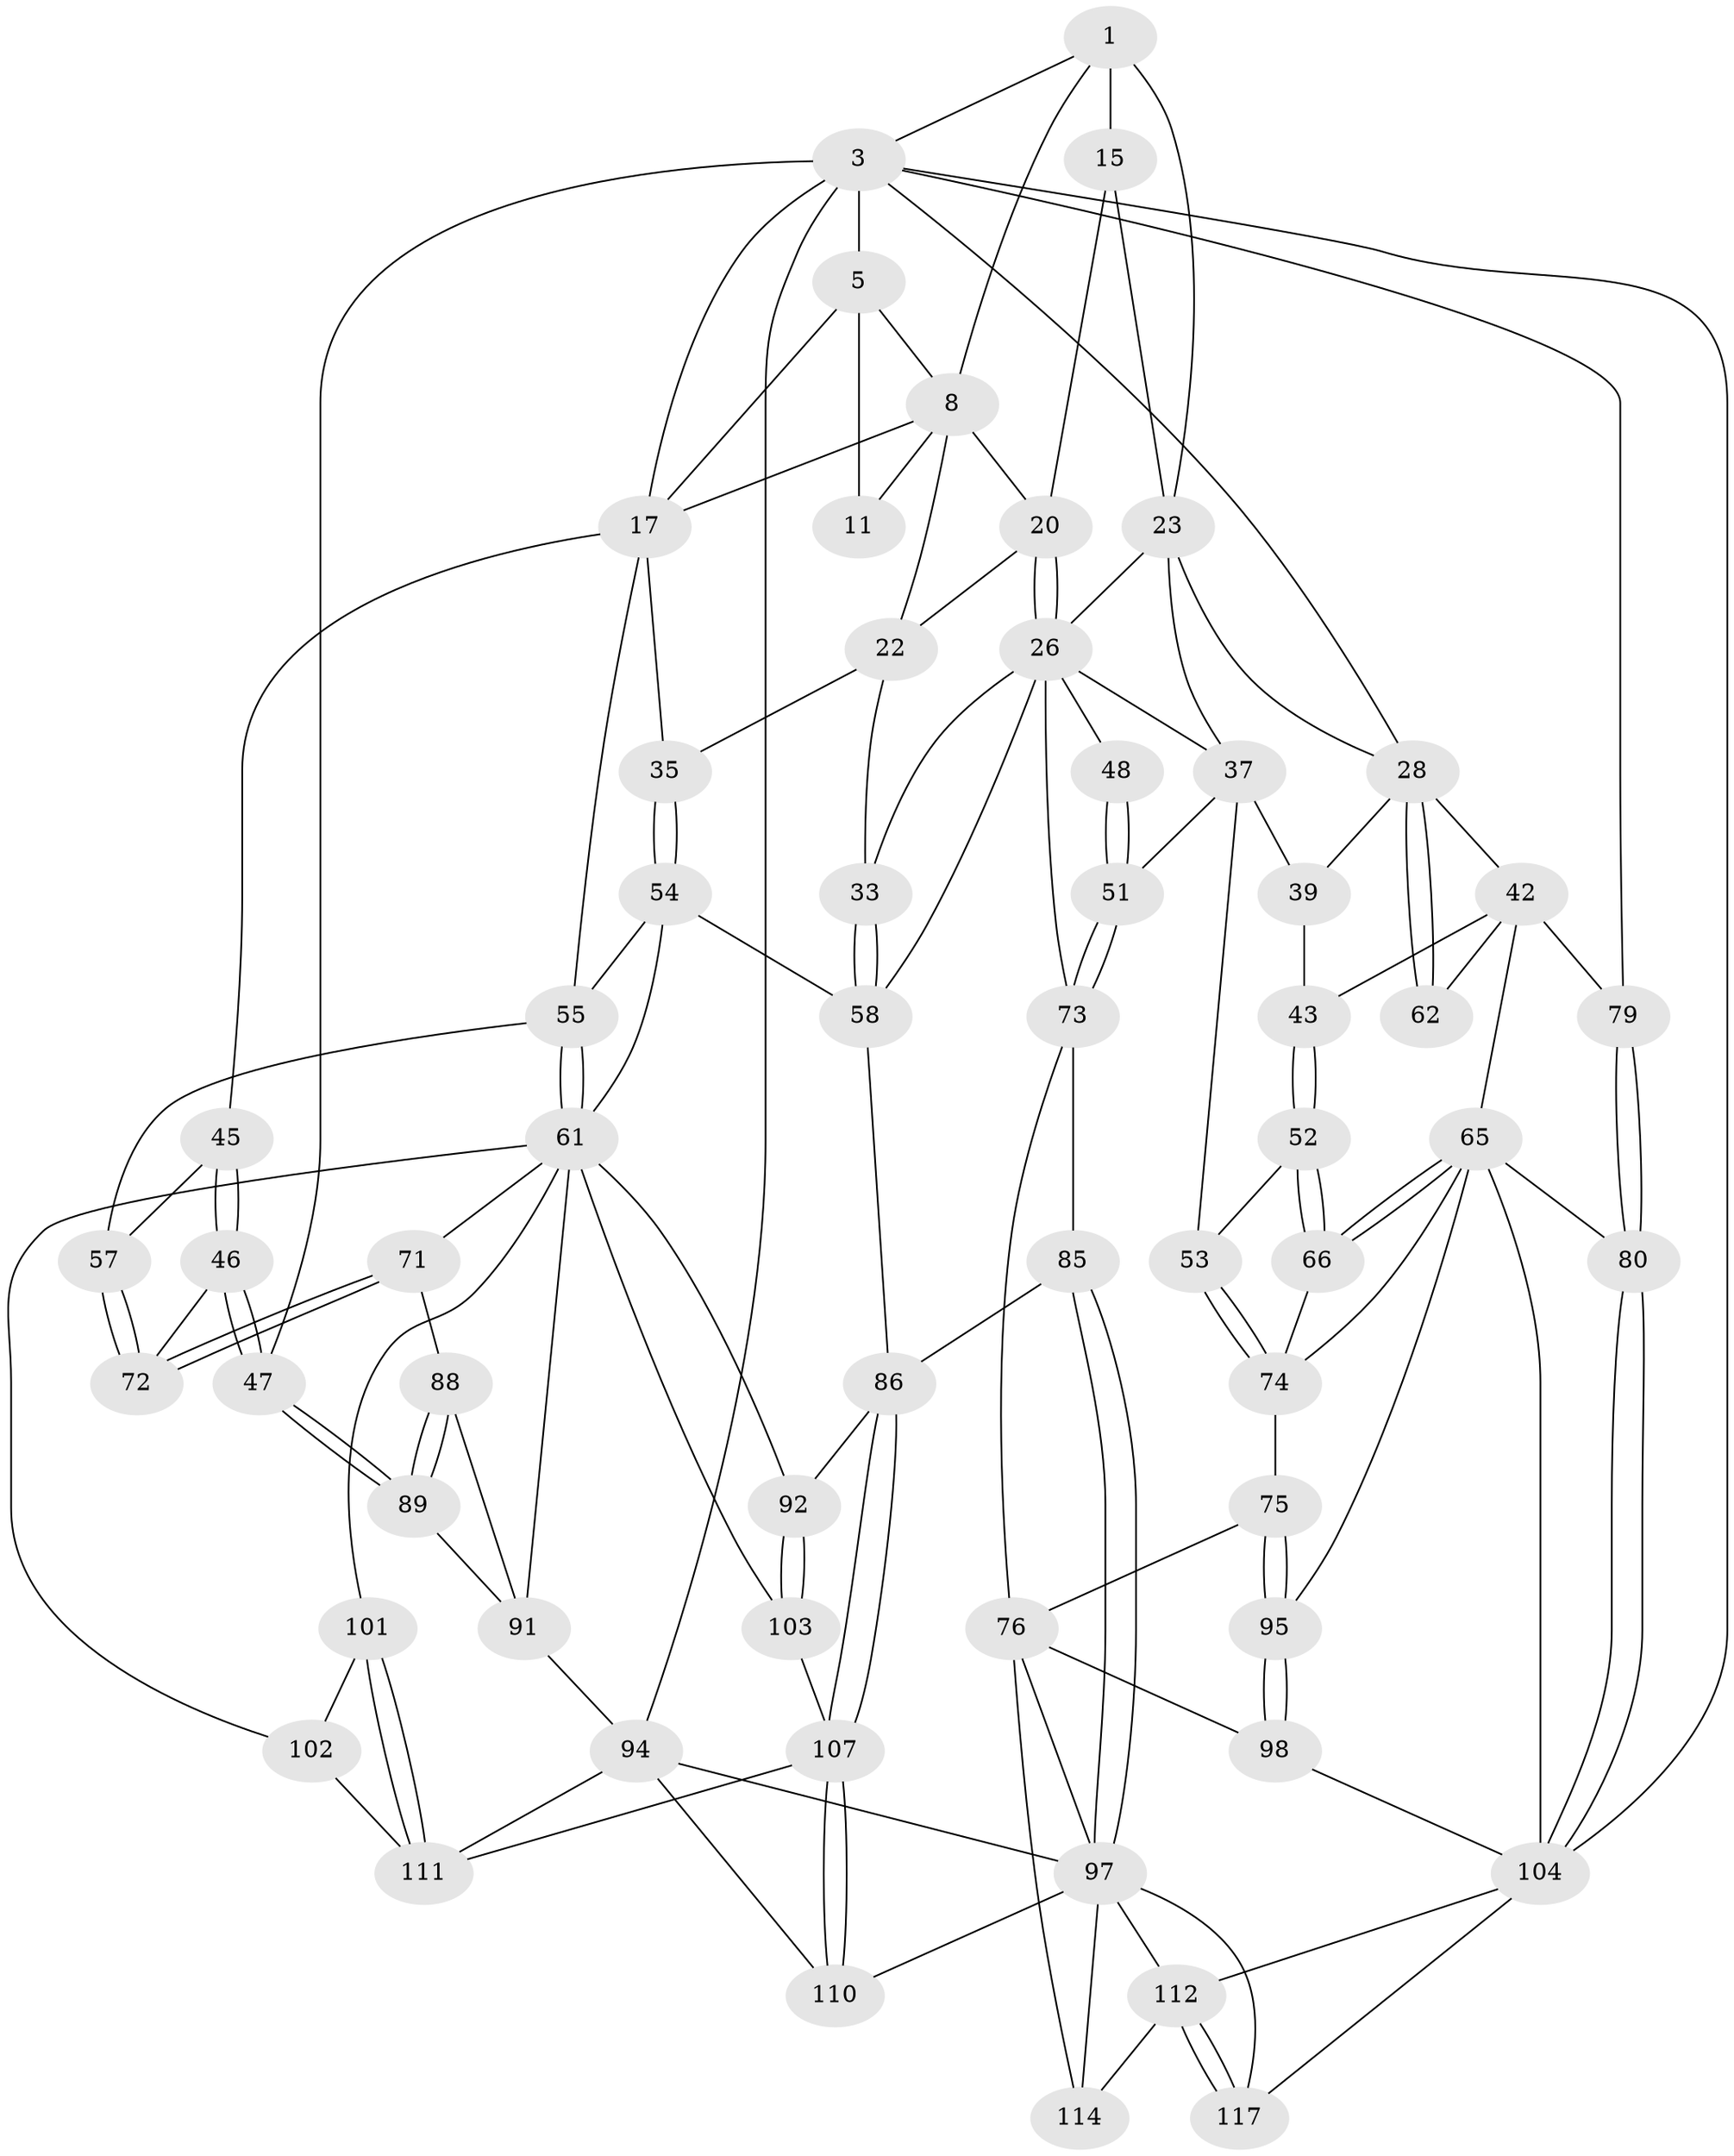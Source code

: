 // original degree distribution, {3: 0.01639344262295082, 4: 0.22950819672131148, 5: 0.5409836065573771, 6: 0.21311475409836064}
// Generated by graph-tools (version 1.1) at 2025/17/03/09/25 04:17:22]
// undirected, 61 vertices, 145 edges
graph export_dot {
graph [start="1"]
  node [color=gray90,style=filled];
  1 [pos="+0.5831230734365945+0",super="+2+7"];
  3 [pos="+1+0",super="+4+82"];
  5 [pos="+0+0",super="+10+6"];
  8 [pos="+0.48114567155097177+0.12737304897608753",super="+12"];
  11 [pos="+0.2627424498371193+0.005367071741371783"];
  15 [pos="+0.5696734466612592+0.15335346609055256",super="+19"];
  17 [pos="+0.15610919455596625+0.27823289935167483",super="+18+36"];
  20 [pos="+0.42919334911227+0.2708165074951916",super="+21"];
  22 [pos="+0.3938693576002812+0.26865648857981034",super="+34"];
  23 [pos="+0.7211689388903536+0.21256629737798152",super="+24"];
  26 [pos="+0.4840522803858387+0.3505488564741454",super="+31"];
  28 [pos="+1+0",super="+29"];
  33 [pos="+0.3650032409995513+0.44258367308153185"];
  35 [pos="+0.21919253148933474+0.38014608497887103"];
  37 [pos="+0.6044538148395536+0.37249592626114925",super="+40"];
  39 [pos="+0.7716995630626329+0.3860786977041001"];
  42 [pos="+0.9366604205755896+0.4538135727684126",super="+64"];
  43 [pos="+0.8035679427892192+0.42619267173373776"];
  45 [pos="+0.021129202975632578+0.40747954733916497"];
  46 [pos="+0+0.4592034059031636"];
  47 [pos="+0+0.4585630290097696"];
  48 [pos="+0.5137233668675362+0.5275117783458202"];
  51 [pos="+0.5153671025977606+0.5304615430053929"];
  52 [pos="+0.7653636447138833+0.5549220171846605"];
  53 [pos="+0.7030974314748296+0.5372144080143536"];
  54 [pos="+0.21351271648069428+0.44944751635085806",super="+60"];
  55 [pos="+0.15509686460494526+0.5248292209143475",super="+56"];
  57 [pos="+0.10404184401130205+0.5363995361820514"];
  58 [pos="+0.3240816670913698+0.6027746930574078",super="+59"];
  61 [pos="+0.24322446293238176+0.6222198469276535",super="+68"];
  62 [pos="+1+0.41648485064534235"];
  65 [pos="+0.8809480060328797+0.557201673383024",super="+81"];
  66 [pos="+0.7949605267871035+0.576647168663945"];
  71 [pos="+0.10406485650312394+0.635927124704884"];
  72 [pos="+0.07913409679007168+0.5843809565234981"];
  73 [pos="+0.5236774402254486+0.6222221017924181",super="+77"];
  74 [pos="+0.6397994599803942+0.6042965297302408",super="+78"];
  75 [pos="+0.5954219833150255+0.6456918471728607"];
  76 [pos="+0.5782060869156394+0.6513070401452614",super="+96"];
  79 [pos="+1+0.7191608060195185"];
  80 [pos="+1+0.7175566459077007"];
  85 [pos="+0.44912735794795966+0.7509955024926487"];
  86 [pos="+0.38935359545274145+0.7552503485526092",super="+87"];
  88 [pos="+0.07224892858877568+0.6501639168187261"];
  89 [pos="+0+0.7365885298711446"];
  91 [pos="+0+0.830553350848461",super="+93"];
  92 [pos="+0.25655180677880773+0.8082820885566934"];
  94 [pos="+0+1",super="+119"];
  95 [pos="+0.7555321404976679+0.7168057990138983"];
  97 [pos="+0.534668924749626+0.8733389590781924",super="+109"];
  98 [pos="+0.7414815033695354+0.7981444240230806"];
  101 [pos="+0.03379820272505452+0.8457206194790199"];
  102 [pos="+0.02717783487798335+0.8451837732816488"];
  103 [pos="+0.239452690292067+0.8266378521583079"];
  104 [pos="+0.9279016607771351+0.7601142441409577",super="+105"];
  107 [pos="+0.3631053478394236+0.9325180811035267",super="+108"];
  110 [pos="+0.4106780598435452+0.984446583173591"];
  111 [pos="+0.20345690475886777+0.9133769664428683",super="+118"];
  112 [pos="+0.7525729516375975+0.9658839105526479",super="+113"];
  114 [pos="+0.6947827987476561+0.9010931440354939"];
  117 [pos="+1+1"];
  1 -- 3;
  1 -- 15 [weight=2];
  1 -- 23;
  1 -- 8;
  3 -- 28;
  3 -- 5;
  3 -- 94 [weight=2];
  3 -- 47;
  3 -- 17;
  3 -- 79;
  3 -- 104;
  5 -- 11 [weight=2];
  5 -- 8;
  5 -- 17;
  8 -- 17;
  8 -- 20;
  8 -- 22;
  8 -- 11;
  15 -- 20;
  15 -- 23;
  17 -- 35;
  17 -- 45;
  17 -- 55;
  20 -- 26;
  20 -- 26;
  20 -- 22;
  22 -- 33;
  22 -- 35;
  23 -- 26;
  23 -- 37;
  23 -- 28;
  26 -- 48 [weight=2];
  26 -- 33;
  26 -- 58;
  26 -- 37;
  26 -- 73;
  28 -- 62 [weight=2];
  28 -- 62;
  28 -- 39;
  28 -- 42;
  33 -- 58;
  33 -- 58;
  35 -- 54;
  35 -- 54;
  37 -- 53;
  37 -- 51;
  37 -- 39;
  39 -- 43;
  42 -- 43;
  42 -- 65;
  42 -- 62;
  42 -- 79;
  43 -- 52;
  43 -- 52;
  45 -- 46;
  45 -- 46;
  45 -- 57;
  46 -- 47;
  46 -- 47;
  46 -- 72;
  47 -- 89;
  47 -- 89;
  48 -- 51;
  48 -- 51;
  51 -- 73;
  51 -- 73;
  52 -- 53;
  52 -- 66;
  52 -- 66;
  53 -- 74;
  53 -- 74;
  54 -- 55;
  54 -- 58;
  54 -- 61;
  55 -- 61;
  55 -- 61;
  55 -- 57;
  57 -- 72;
  57 -- 72;
  58 -- 86;
  61 -- 101;
  61 -- 102;
  61 -- 103;
  61 -- 71;
  61 -- 91;
  61 -- 92;
  65 -- 66;
  65 -- 66;
  65 -- 80;
  65 -- 104;
  65 -- 95;
  65 -- 74;
  66 -- 74;
  71 -- 72;
  71 -- 72;
  71 -- 88;
  73 -- 76;
  73 -- 85;
  74 -- 75;
  75 -- 76;
  75 -- 95;
  75 -- 95;
  76 -- 97;
  76 -- 98;
  76 -- 114;
  79 -- 80;
  79 -- 80;
  80 -- 104;
  80 -- 104;
  85 -- 86;
  85 -- 97;
  85 -- 97;
  86 -- 107;
  86 -- 107;
  86 -- 92;
  88 -- 89;
  88 -- 89;
  88 -- 91;
  89 -- 91;
  91 -- 94;
  92 -- 103;
  92 -- 103;
  94 -- 110;
  94 -- 97;
  94 -- 111;
  95 -- 98;
  95 -- 98;
  97 -- 114;
  97 -- 117;
  97 -- 110;
  97 -- 112;
  98 -- 104;
  101 -- 102;
  101 -- 111;
  101 -- 111;
  102 -- 111;
  103 -- 107;
  104 -- 112;
  104 -- 117;
  107 -- 110;
  107 -- 110;
  107 -- 111;
  112 -- 117;
  112 -- 117;
  112 -- 114;
}
